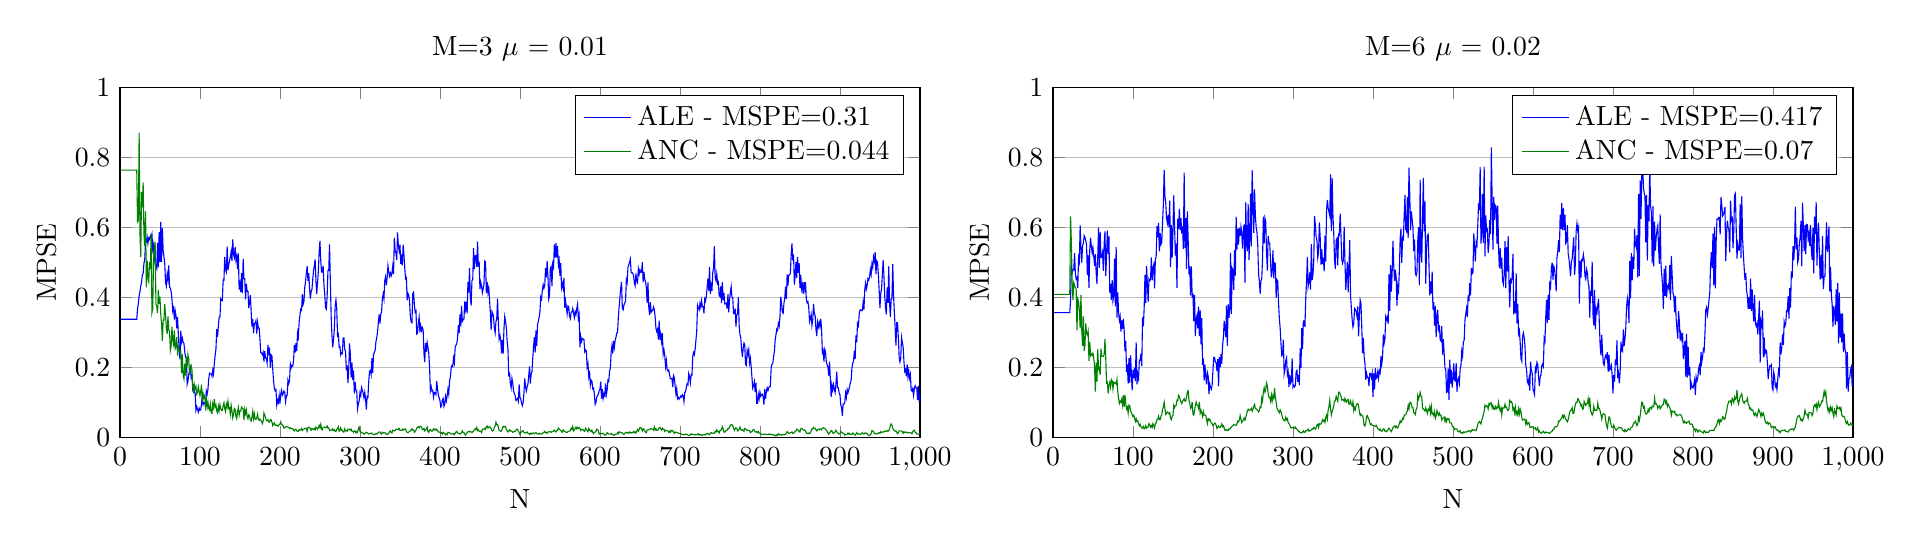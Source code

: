 % This file was created by matlab2tikz v0.4.7 running on MATLAB 8.1.
% Copyright (c) 2008--2014, Nico Schlömer <nico.schloemer@gmail.com>
% All rights reserved.
% Minimal pgfplots version: 1.3
% 
% The latest updates can be retrieved from
%   http://www.mathworks.com/matlabcentral/fileexchange/22022-matlab2tikz
% where you can also make suggestions and rate matlab2tikz.
% 
\begin{tikzpicture}

\begin{axis}[%
width=4in,
height=1.75in,
scale only axis,
xmin=0,
xmax=1000,
xlabel={N},
ymin=0,
ymax=1,
ylabel={MPSE},
ymajorgrids,
name=plot1,
title={M=3 $\mu$ = 0.01},
legend style={draw=black,fill=white,legend cell align=left}
]
\addplot [color=blue,solid]
  table[row sep=crcr]{1	0.338\\
2	0.338\\
3	0.338\\
4	0.338\\
5	0.338\\
6	0.338\\
7	0.338\\
8	0.338\\
9	0.338\\
10	0.338\\
11	0.338\\
12	0.338\\
13	0.338\\
14	0.338\\
15	0.338\\
16	0.338\\
17	0.338\\
18	0.338\\
19	0.338\\
20	0.338\\
21	0.338\\
22	0.368\\
23	0.383\\
24	0.406\\
25	0.417\\
26	0.433\\
27	0.443\\
28	0.464\\
29	0.469\\
30	0.498\\
31	0.509\\
32	0.56\\
33	0.559\\
34	0.573\\
35	0.554\\
36	0.57\\
37	0.566\\
38	0.577\\
39	0.571\\
40	0.581\\
41	0.537\\
42	0.55\\
43	0.513\\
44	0.496\\
45	0.493\\
46	0.484\\
47	0.556\\
48	0.486\\
49	0.587\\
50	0.502\\
51	0.616\\
52	0.502\\
53	0.599\\
54	0.536\\
55	0.517\\
56	0.497\\
57	0.443\\
58	0.433\\
59	0.467\\
60	0.452\\
61	0.492\\
62	0.43\\
63	0.427\\
64	0.417\\
65	0.397\\
66	0.361\\
67	0.37\\
68	0.337\\
69	0.363\\
70	0.349\\
71	0.312\\
72	0.344\\
73	0.295\\
74	0.252\\
75	0.224\\
76	0.305\\
77	0.273\\
78	0.284\\
79	0.272\\
80	0.269\\
81	0.245\\
82	0.23\\
83	0.23\\
84	0.152\\
85	0.161\\
86	0.181\\
87	0.189\\
88	0.2\\
89	0.172\\
90	0.178\\
91	0.138\\
92	0.146\\
93	0.13\\
94	0.127\\
95	0.078\\
96	0.088\\
97	0.08\\
98	0.073\\
99	0.084\\
100	0.078\\
101	0.08\\
102	0.096\\
103	0.124\\
104	0.094\\
105	0.098\\
106	0.1\\
107	0.088\\
108	0.133\\
109	0.124\\
110	0.138\\
111	0.168\\
112	0.184\\
113	0.182\\
114	0.182\\
115	0.175\\
116	0.193\\
117	0.181\\
118	0.212\\
119	0.235\\
120	0.253\\
121	0.31\\
122	0.287\\
123	0.318\\
124	0.344\\
125	0.344\\
126	0.396\\
127	0.392\\
128	0.391\\
129	0.45\\
130	0.449\\
131	0.516\\
132	0.48\\
133	0.473\\
134	0.546\\
135	0.478\\
136	0.493\\
137	0.506\\
138	0.516\\
139	0.531\\
140	0.505\\
141	0.566\\
142	0.523\\
143	0.514\\
144	0.545\\
145	0.507\\
146	0.518\\
147	0.481\\
148	0.526\\
149	0.423\\
150	0.439\\
151	0.416\\
152	0.47\\
153	0.412\\
154	0.511\\
155	0.454\\
156	0.454\\
157	0.395\\
158	0.44\\
159	0.418\\
160	0.418\\
161	0.37\\
162	0.387\\
163	0.407\\
164	0.36\\
165	0.317\\
166	0.338\\
167	0.298\\
168	0.325\\
169	0.327\\
170	0.334\\
171	0.297\\
172	0.329\\
173	0.313\\
174	0.313\\
175	0.281\\
176	0.243\\
177	0.241\\
178	0.237\\
179	0.244\\
180	0.217\\
181	0.247\\
182	0.227\\
183	0.226\\
184	0.213\\
185	0.265\\
186	0.243\\
187	0.251\\
188	0.199\\
189	0.236\\
190	0.233\\
191	0.195\\
192	0.162\\
193	0.142\\
194	0.134\\
195	0.137\\
196	0.093\\
197	0.107\\
198	0.1\\
199	0.121\\
200	0.097\\
201	0.124\\
202	0.135\\
203	0.121\\
204	0.126\\
205	0.133\\
206	0.129\\
207	0.103\\
208	0.119\\
209	0.12\\
210	0.164\\
211	0.154\\
212	0.164\\
213	0.21\\
214	0.199\\
215	0.206\\
216	0.204\\
217	0.219\\
218	0.265\\
219	0.243\\
220	0.27\\
221	0.247\\
222	0.299\\
223	0.287\\
224	0.331\\
225	0.35\\
226	0.367\\
227	0.364\\
228	0.41\\
229	0.381\\
230	0.389\\
231	0.429\\
232	0.446\\
233	0.47\\
234	0.49\\
235	0.448\\
236	0.47\\
237	0.428\\
238	0.397\\
239	0.418\\
240	0.423\\
241	0.452\\
242	0.477\\
243	0.492\\
244	0.509\\
245	0.447\\
246	0.411\\
247	0.443\\
248	0.475\\
249	0.529\\
250	0.562\\
251	0.506\\
252	0.473\\
253	0.473\\
254	0.491\\
255	0.436\\
256	0.41\\
257	0.371\\
258	0.367\\
259	0.405\\
260	0.477\\
261	0.477\\
262	0.552\\
263	0.445\\
264	0.348\\
265	0.292\\
266	0.258\\
267	0.282\\
268	0.309\\
269	0.376\\
270	0.393\\
271	0.369\\
272	0.291\\
273	0.295\\
274	0.258\\
275	0.26\\
276	0.236\\
277	0.242\\
278	0.24\\
279	0.285\\
280	0.285\\
281	0.252\\
282	0.246\\
283	0.192\\
284	0.207\\
285	0.156\\
286	0.196\\
287	0.269\\
288	0.236\\
289	0.171\\
290	0.214\\
291	0.165\\
292	0.192\\
293	0.126\\
294	0.158\\
295	0.136\\
296	0.132\\
297	0.082\\
298	0.096\\
299	0.104\\
300	0.128\\
301	0.12\\
302	0.143\\
303	0.135\\
304	0.128\\
305	0.114\\
306	0.129\\
307	0.111\\
308	0.08\\
309	0.117\\
310	0.115\\
311	0.161\\
312	0.189\\
313	0.192\\
314	0.18\\
315	0.227\\
316	0.185\\
317	0.238\\
318	0.243\\
319	0.249\\
320	0.274\\
321	0.285\\
322	0.302\\
323	0.329\\
324	0.352\\
325	0.326\\
326	0.352\\
327	0.359\\
328	0.396\\
329	0.41\\
330	0.396\\
331	0.448\\
332	0.459\\
333	0.435\\
334	0.457\\
335	0.491\\
336	0.474\\
337	0.461\\
338	0.47\\
339	0.462\\
340	0.47\\
341	0.49\\
342	0.467\\
343	0.571\\
344	0.533\\
345	0.528\\
346	0.507\\
347	0.586\\
348	0.549\\
349	0.533\\
350	0.551\\
351	0.496\\
352	0.523\\
353	0.492\\
354	0.551\\
355	0.522\\
356	0.485\\
357	0.454\\
358	0.457\\
359	0.392\\
360	0.412\\
361	0.407\\
362	0.39\\
363	0.345\\
364	0.331\\
365	0.328\\
366	0.411\\
367	0.415\\
368	0.381\\
369	0.359\\
370	0.363\\
371	0.296\\
372	0.298\\
373	0.329\\
374	0.344\\
375	0.301\\
376	0.32\\
377	0.306\\
378	0.314\\
379	0.308\\
380	0.241\\
381	0.216\\
382	0.27\\
383	0.245\\
384	0.272\\
385	0.258\\
386	0.242\\
387	0.203\\
388	0.134\\
389	0.146\\
390	0.133\\
391	0.135\\
392	0.115\\
393	0.129\\
394	0.128\\
395	0.123\\
396	0.161\\
397	0.139\\
398	0.122\\
399	0.114\\
400	0.106\\
401	0.087\\
402	0.09\\
403	0.108\\
404	0.112\\
405	0.089\\
406	0.096\\
407	0.118\\
408	0.105\\
409	0.119\\
410	0.138\\
411	0.124\\
412	0.162\\
413	0.172\\
414	0.198\\
415	0.206\\
416	0.203\\
417	0.227\\
418	0.214\\
419	0.257\\
420	0.264\\
421	0.268\\
422	0.284\\
423	0.321\\
424	0.298\\
425	0.352\\
426	0.318\\
427	0.376\\
428	0.332\\
429	0.337\\
430	0.339\\
431	0.389\\
432	0.367\\
433	0.388\\
434	0.355\\
435	0.445\\
436	0.414\\
437	0.484\\
438	0.399\\
439	0.377\\
440	0.448\\
441	0.452\\
442	0.541\\
443	0.481\\
444	0.519\\
445	0.52\\
446	0.488\\
447	0.56\\
448	0.488\\
449	0.503\\
450	0.424\\
451	0.444\\
452	0.434\\
453	0.414\\
454	0.425\\
455	0.437\\
456	0.504\\
457	0.502\\
458	0.413\\
459	0.445\\
460	0.414\\
461	0.427\\
462	0.394\\
463	0.357\\
464	0.308\\
465	0.36\\
466	0.355\\
467	0.344\\
468	0.313\\
469	0.299\\
470	0.331\\
471	0.34\\
472	0.397\\
473	0.331\\
474	0.282\\
475	0.292\\
476	0.278\\
477	0.241\\
478	0.279\\
479	0.239\\
480	0.31\\
481	0.346\\
482	0.332\\
483	0.314\\
484	0.275\\
485	0.253\\
486	0.179\\
487	0.183\\
488	0.155\\
489	0.142\\
490	0.169\\
491	0.155\\
492	0.133\\
493	0.125\\
494	0.12\\
495	0.106\\
496	0.108\\
497	0.112\\
498	0.104\\
499	0.152\\
500	0.115\\
501	0.11\\
502	0.099\\
503	0.091\\
504	0.1\\
505	0.128\\
506	0.169\\
507	0.145\\
508	0.133\\
509	0.145\\
510	0.153\\
511	0.177\\
512	0.203\\
513	0.154\\
514	0.181\\
515	0.188\\
516	0.226\\
517	0.26\\
518	0.287\\
519	0.243\\
520	0.306\\
521	0.261\\
522	0.323\\
523	0.333\\
524	0.344\\
525	0.36\\
526	0.402\\
527	0.396\\
528	0.421\\
529	0.437\\
530	0.427\\
531	0.435\\
532	0.485\\
533	0.458\\
534	0.505\\
535	0.46\\
536	0.396\\
537	0.407\\
538	0.485\\
539	0.489\\
540	0.433\\
541	0.497\\
542	0.488\\
543	0.552\\
544	0.514\\
545	0.556\\
546	0.514\\
547	0.547\\
548	0.493\\
549	0.507\\
550	0.462\\
551	0.498\\
552	0.428\\
553	0.44\\
554	0.427\\
555	0.456\\
556	0.371\\
557	0.39\\
558	0.373\\
559	0.354\\
560	0.376\\
561	0.373\\
562	0.347\\
563	0.34\\
564	0.358\\
565	0.359\\
566	0.369\\
567	0.357\\
568	0.343\\
569	0.359\\
570	0.351\\
571	0.368\\
572	0.381\\
573	0.34\\
574	0.351\\
575	0.258\\
576	0.289\\
577	0.275\\
578	0.283\\
579	0.282\\
580	0.28\\
581	0.245\\
582	0.25\\
583	0.247\\
584	0.202\\
585	0.212\\
586	0.175\\
587	0.191\\
588	0.15\\
589	0.164\\
590	0.161\\
591	0.139\\
592	0.141\\
593	0.125\\
594	0.095\\
595	0.1\\
596	0.116\\
597	0.12\\
598	0.124\\
599	0.134\\
600	0.138\\
601	0.16\\
602	0.111\\
603	0.138\\
604	0.112\\
605	0.125\\
606	0.119\\
607	0.155\\
608	0.123\\
609	0.136\\
610	0.164\\
611	0.161\\
612	0.19\\
613	0.198\\
614	0.243\\
615	0.262\\
616	0.24\\
617	0.276\\
618	0.258\\
619	0.278\\
620	0.286\\
621	0.299\\
622	0.3\\
623	0.344\\
624	0.374\\
625	0.402\\
626	0.428\\
627	0.444\\
628	0.369\\
629	0.365\\
630	0.379\\
631	0.384\\
632	0.391\\
633	0.451\\
634	0.443\\
635	0.486\\
636	0.494\\
637	0.5\\
638	0.51\\
639	0.471\\
640	0.471\\
641	0.47\\
642	0.463\\
643	0.442\\
644	0.434\\
645	0.469\\
646	0.446\\
647	0.442\\
648	0.482\\
649	0.467\\
650	0.479\\
651	0.472\\
652	0.473\\
653	0.501\\
654	0.444\\
655	0.473\\
656	0.452\\
657	0.446\\
658	0.427\\
659	0.384\\
660	0.443\\
661	0.374\\
662	0.351\\
663	0.387\\
664	0.358\\
665	0.361\\
666	0.364\\
667	0.373\\
668	0.365\\
669	0.345\\
670	0.312\\
671	0.303\\
672	0.31\\
673	0.28\\
674	0.334\\
675	0.279\\
676	0.295\\
677	0.274\\
678	0.298\\
679	0.238\\
680	0.251\\
681	0.235\\
682	0.203\\
683	0.22\\
684	0.194\\
685	0.19\\
686	0.193\\
687	0.18\\
688	0.168\\
689	0.168\\
690	0.169\\
691	0.144\\
692	0.177\\
693	0.171\\
694	0.147\\
695	0.125\\
696	0.14\\
697	0.111\\
698	0.115\\
699	0.11\\
700	0.114\\
701	0.119\\
702	0.116\\
703	0.122\\
704	0.119\\
705	0.103\\
706	0.129\\
707	0.131\\
708	0.144\\
709	0.154\\
710	0.151\\
711	0.183\\
712	0.173\\
713	0.156\\
714	0.179\\
715	0.178\\
716	0.233\\
717	0.243\\
718	0.237\\
719	0.253\\
720	0.279\\
721	0.305\\
722	0.378\\
723	0.37\\
724	0.365\\
725	0.383\\
726	0.372\\
727	0.391\\
728	0.374\\
729	0.374\\
730	0.355\\
731	0.396\\
732	0.39\\
733	0.405\\
734	0.429\\
735	0.455\\
736	0.42\\
737	0.487\\
738	0.411\\
739	0.434\\
740	0.419\\
741	0.471\\
742	0.485\\
743	0.547\\
744	0.459\\
745	0.449\\
746	0.468\\
747	0.44\\
748	0.444\\
749	0.406\\
750	0.403\\
751	0.432\\
752	0.384\\
753	0.444\\
754	0.393\\
755	0.413\\
756	0.382\\
757	0.383\\
758	0.384\\
759	0.368\\
760	0.41\\
761	0.358\\
762	0.395\\
763	0.413\\
764	0.431\\
765	0.401\\
766	0.4\\
767	0.354\\
768	0.354\\
769	0.369\\
770	0.317\\
771	0.351\\
772	0.353\\
773	0.401\\
774	0.321\\
775	0.294\\
776	0.286\\
777	0.255\\
778	0.231\\
779	0.253\\
780	0.27\\
781	0.265\\
782	0.209\\
783	0.206\\
784	0.249\\
785	0.238\\
786	0.251\\
787	0.213\\
788	0.227\\
789	0.203\\
790	0.172\\
791	0.141\\
792	0.149\\
793	0.16\\
794	0.13\\
795	0.156\\
796	0.098\\
797	0.098\\
798	0.124\\
799	0.111\\
800	0.13\\
801	0.118\\
802	0.123\\
803	0.124\\
804	0.116\\
805	0.094\\
806	0.138\\
807	0.111\\
808	0.132\\
809	0.142\\
810	0.134\\
811	0.142\\
812	0.146\\
813	0.146\\
814	0.198\\
815	0.21\\
816	0.211\\
817	0.231\\
818	0.245\\
819	0.278\\
820	0.293\\
821	0.31\\
822	0.306\\
823	0.326\\
824	0.318\\
825	0.344\\
826	0.402\\
827	0.383\\
828	0.358\\
829	0.355\\
830	0.384\\
831	0.398\\
832	0.431\\
833	0.396\\
834	0.466\\
835	0.434\\
836	0.464\\
837	0.465\\
838	0.469\\
839	0.521\\
840	0.555\\
841	0.506\\
842	0.523\\
843	0.437\\
844	0.461\\
845	0.502\\
846	0.456\\
847	0.516\\
848	0.471\\
849	0.498\\
850	0.427\\
851	0.465\\
852	0.425\\
853	0.437\\
854	0.411\\
855	0.444\\
856	0.424\\
857	0.444\\
858	0.394\\
859	0.385\\
860	0.388\\
861	0.371\\
862	0.331\\
863	0.339\\
864	0.352\\
865	0.321\\
866	0.337\\
867	0.382\\
868	0.354\\
869	0.349\\
870	0.309\\
871	0.29\\
872	0.329\\
873	0.316\\
874	0.329\\
875	0.317\\
876	0.339\\
877	0.312\\
878	0.243\\
879	0.249\\
880	0.217\\
881	0.252\\
882	0.244\\
883	0.215\\
884	0.208\\
885	0.201\\
886	0.177\\
887	0.217\\
888	0.166\\
889	0.116\\
890	0.15\\
891	0.136\\
892	0.151\\
893	0.138\\
894	0.129\\
895	0.154\\
896	0.188\\
897	0.142\\
898	0.142\\
899	0.127\\
900	0.123\\
901	0.094\\
902	0.086\\
903	0.062\\
904	0.096\\
905	0.096\\
906	0.101\\
907	0.127\\
908	0.114\\
909	0.137\\
910	0.128\\
911	0.136\\
912	0.145\\
913	0.156\\
914	0.164\\
915	0.199\\
916	0.212\\
917	0.218\\
918	0.248\\
919	0.224\\
920	0.292\\
921	0.273\\
922	0.331\\
923	0.314\\
924	0.351\\
925	0.364\\
926	0.365\\
927	0.363\\
928	0.363\\
929	0.387\\
930	0.366\\
931	0.422\\
932	0.441\\
933	0.424\\
934	0.435\\
935	0.454\\
936	0.45\\
937	0.459\\
938	0.48\\
939	0.466\\
940	0.497\\
941	0.487\\
942	0.516\\
943	0.504\\
944	0.53\\
945	0.467\\
946	0.505\\
947	0.5\\
948	0.467\\
949	0.422\\
950	0.37\\
951	0.412\\
952	0.424\\
953	0.465\\
954	0.507\\
955	0.461\\
956	0.403\\
957	0.371\\
958	0.352\\
959	0.429\\
960	0.385\\
961	0.489\\
962	0.384\\
963	0.345\\
964	0.394\\
965	0.399\\
966	0.496\\
967	0.406\\
968	0.358\\
969	0.314\\
970	0.263\\
971	0.328\\
972	0.328\\
973	0.285\\
974	0.229\\
975	0.216\\
976	0.227\\
977	0.286\\
978	0.272\\
979	0.259\\
980	0.217\\
981	0.189\\
982	0.194\\
983	0.175\\
984	0.209\\
985	0.174\\
986	0.19\\
987	0.169\\
988	0.18\\
989	0.136\\
990	0.133\\
991	0.14\\
992	0.121\\
993	0.14\\
994	0.148\\
995	0.142\\
996	0.142\\
997	0.108\\
998	0.148\\
999	0.101\\
1000	0.123\\
};
\addlegendentry{ALE - MSPE=0.31};

\addplot [color=black!50!green,solid]
  table[row sep=crcr]{1	0.764\\
2	0.764\\
3	0.764\\
4	0.764\\
5	0.764\\
6	0.764\\
7	0.764\\
8	0.764\\
9	0.764\\
10	0.764\\
11	0.764\\
12	0.764\\
13	0.764\\
14	0.764\\
15	0.764\\
16	0.764\\
17	0.764\\
18	0.764\\
19	0.764\\
20	0.764\\
21	0.764\\
22	0.616\\
23	0.62\\
24	0.871\\
25	0.584\\
26	0.516\\
27	0.702\\
28	0.658\\
29	0.729\\
30	0.581\\
31	0.547\\
32	0.646\\
33	0.429\\
34	0.506\\
35	0.456\\
36	0.446\\
37	0.501\\
38	0.482\\
39	0.583\\
40	0.357\\
41	0.368\\
42	0.511\\
43	0.544\\
44	0.56\\
45	0.38\\
46	0.375\\
47	0.356\\
48	0.422\\
49	0.382\\
50	0.402\\
51	0.353\\
52	0.326\\
53	0.276\\
54	0.335\\
55	0.335\\
56	0.381\\
57	0.35\\
58	0.313\\
59	0.296\\
60	0.346\\
61	0.308\\
62	0.303\\
63	0.249\\
64	0.262\\
65	0.316\\
66	0.279\\
67	0.267\\
68	0.306\\
69	0.254\\
70	0.26\\
71	0.287\\
72	0.234\\
73	0.259\\
74	0.251\\
75	0.248\\
76	0.247\\
77	0.184\\
78	0.238\\
79	0.177\\
80	0.168\\
81	0.211\\
82	0.177\\
83	0.23\\
84	0.203\\
85	0.237\\
86	0.223\\
87	0.179\\
88	0.201\\
89	0.206\\
90	0.193\\
91	0.146\\
92	0.133\\
93	0.151\\
94	0.139\\
95	0.146\\
96	0.124\\
97	0.129\\
98	0.145\\
99	0.132\\
100	0.12\\
101	0.133\\
102	0.151\\
103	0.102\\
104	0.125\\
105	0.114\\
106	0.12\\
107	0.09\\
108	0.107\\
109	0.086\\
110	0.101\\
111	0.083\\
112	0.079\\
113	0.096\\
114	0.071\\
115	0.069\\
116	0.096\\
117	0.086\\
118	0.11\\
119	0.088\\
120	0.093\\
121	0.076\\
122	0.071\\
123	0.09\\
124	0.077\\
125	0.094\\
126	0.083\\
127	0.078\\
128	0.078\\
129	0.09\\
130	0.099\\
131	0.083\\
132	0.074\\
133	0.096\\
134	0.087\\
135	0.104\\
136	0.083\\
137	0.085\\
138	0.067\\
139	0.092\\
140	0.076\\
141	0.056\\
142	0.066\\
143	0.083\\
144	0.081\\
145	0.06\\
146	0.054\\
147	0.075\\
148	0.086\\
149	0.064\\
150	0.076\\
151	0.076\\
152	0.087\\
153	0.084\\
154	0.082\\
155	0.051\\
156	0.08\\
157	0.068\\
158	0.079\\
159	0.061\\
160	0.054\\
161	0.065\\
162	0.062\\
163	0.051\\
164	0.047\\
165	0.057\\
166	0.075\\
167	0.054\\
168	0.068\\
169	0.053\\
170	0.052\\
171	0.056\\
172	0.067\\
173	0.053\\
174	0.049\\
175	0.053\\
176	0.049\\
177	0.047\\
178	0.04\\
179	0.047\\
180	0.07\\
181	0.064\\
182	0.057\\
183	0.048\\
184	0.048\\
185	0.051\\
186	0.045\\
187	0.044\\
188	0.051\\
189	0.051\\
190	0.044\\
191	0.034\\
192	0.039\\
193	0.042\\
194	0.035\\
195	0.035\\
196	0.036\\
197	0.033\\
198	0.033\\
199	0.037\\
200	0.038\\
201	0.045\\
202	0.037\\
203	0.036\\
204	0.033\\
205	0.027\\
206	0.028\\
207	0.031\\
208	0.032\\
209	0.031\\
210	0.03\\
211	0.03\\
212	0.026\\
213	0.028\\
214	0.026\\
215	0.025\\
216	0.026\\
217	0.021\\
218	0.019\\
219	0.024\\
220	0.024\\
221	0.019\\
222	0.018\\
223	0.018\\
224	0.023\\
225	0.021\\
226	0.022\\
227	0.026\\
228	0.02\\
229	0.023\\
230	0.024\\
231	0.026\\
232	0.027\\
233	0.026\\
234	0.018\\
235	0.028\\
236	0.03\\
237	0.029\\
238	0.026\\
239	0.021\\
240	0.026\\
241	0.025\\
242	0.023\\
243	0.026\\
244	0.022\\
245	0.03\\
246	0.028\\
247	0.024\\
248	0.028\\
249	0.035\\
250	0.029\\
251	0.038\\
252	0.023\\
253	0.022\\
254	0.03\\
255	0.03\\
256	0.03\\
257	0.028\\
258	0.029\\
259	0.033\\
260	0.027\\
261	0.028\\
262	0.02\\
263	0.021\\
264	0.022\\
265	0.021\\
266	0.025\\
267	0.02\\
268	0.022\\
269	0.018\\
270	0.017\\
271	0.024\\
272	0.025\\
273	0.031\\
274	0.018\\
275	0.02\\
276	0.028\\
277	0.021\\
278	0.02\\
279	0.016\\
280	0.016\\
281	0.025\\
282	0.019\\
283	0.02\\
284	0.018\\
285	0.024\\
286	0.023\\
287	0.024\\
288	0.021\\
289	0.024\\
290	0.018\\
291	0.018\\
292	0.015\\
293	0.019\\
294	0.019\\
295	0.013\\
296	0.017\\
297	0.015\\
298	0.025\\
299	0.03\\
300	0.018\\
301	0.017\\
302	0.014\\
303	0.013\\
304	0.013\\
305	0.01\\
306	0.011\\
307	0.013\\
308	0.015\\
309	0.014\\
310	0.012\\
311	0.01\\
312	0.011\\
313	0.012\\
314	0.013\\
315	0.012\\
316	0.01\\
317	0.008\\
318	0.009\\
319	0.009\\
320	0.011\\
321	0.01\\
322	0.012\\
323	0.014\\
324	0.016\\
325	0.016\\
326	0.012\\
327	0.01\\
328	0.015\\
329	0.013\\
330	0.014\\
331	0.013\\
332	0.013\\
333	0.009\\
334	0.009\\
335	0.01\\
336	0.013\\
337	0.017\\
338	0.019\\
339	0.014\\
340	0.013\\
341	0.021\\
342	0.02\\
343	0.019\\
344	0.02\\
345	0.024\\
346	0.024\\
347	0.023\\
348	0.023\\
349	0.026\\
350	0.021\\
351	0.02\\
352	0.021\\
353	0.024\\
354	0.021\\
355	0.023\\
356	0.024\\
357	0.025\\
358	0.017\\
359	0.015\\
360	0.014\\
361	0.016\\
362	0.017\\
363	0.019\\
364	0.022\\
365	0.025\\
366	0.021\\
367	0.022\\
368	0.015\\
369	0.018\\
370	0.021\\
371	0.027\\
372	0.029\\
373	0.031\\
374	0.028\\
375	0.032\\
376	0.032\\
377	0.031\\
378	0.023\\
379	0.023\\
380	0.026\\
381	0.019\\
382	0.022\\
383	0.024\\
384	0.03\\
385	0.017\\
386	0.015\\
387	0.021\\
388	0.023\\
389	0.02\\
390	0.018\\
391	0.021\\
392	0.025\\
393	0.022\\
394	0.024\\
395	0.021\\
396	0.024\\
397	0.02\\
398	0.016\\
399	0.016\\
400	0.015\\
401	0.012\\
402	0.014\\
403	0.01\\
404	0.015\\
405	0.013\\
406	0.012\\
407	0.008\\
408	0.01\\
409	0.008\\
410	0.015\\
411	0.015\\
412	0.014\\
413	0.011\\
414	0.01\\
415	0.01\\
416	0.011\\
417	0.011\\
418	0.008\\
419	0.012\\
420	0.016\\
421	0.018\\
422	0.013\\
423	0.012\\
424	0.012\\
425	0.01\\
426	0.011\\
427	0.015\\
428	0.019\\
429	0.014\\
430	0.014\\
431	0.01\\
432	0.007\\
433	0.011\\
434	0.013\\
435	0.017\\
436	0.017\\
437	0.016\\
438	0.018\\
439	0.016\\
440	0.014\\
441	0.017\\
442	0.018\\
443	0.022\\
444	0.025\\
445	0.023\\
446	0.029\\
447	0.02\\
448	0.022\\
449	0.018\\
450	0.018\\
451	0.018\\
452	0.014\\
453	0.024\\
454	0.023\\
455	0.024\\
456	0.027\\
457	0.024\\
458	0.031\\
459	0.033\\
460	0.027\\
461	0.029\\
462	0.031\\
463	0.029\\
464	0.026\\
465	0.02\\
466	0.019\\
467	0.021\\
468	0.029\\
469	0.033\\
470	0.044\\
471	0.036\\
472	0.037\\
473	0.031\\
474	0.02\\
475	0.02\\
476	0.018\\
477	0.019\\
478	0.026\\
479	0.032\\
480	0.03\\
481	0.032\\
482	0.032\\
483	0.022\\
484	0.021\\
485	0.016\\
486	0.017\\
487	0.022\\
488	0.021\\
489	0.018\\
490	0.018\\
491	0.015\\
492	0.016\\
493	0.018\\
494	0.018\\
495	0.021\\
496	0.024\\
497	0.024\\
498	0.018\\
499	0.015\\
500	0.009\\
501	0.014\\
502	0.016\\
503	0.019\\
504	0.02\\
505	0.015\\
506	0.013\\
507	0.014\\
508	0.014\\
509	0.016\\
510	0.012\\
511	0.012\\
512	0.009\\
513	0.012\\
514	0.01\\
515	0.013\\
516	0.011\\
517	0.013\\
518	0.011\\
519	0.013\\
520	0.014\\
521	0.011\\
522	0.01\\
523	0.01\\
524	0.012\\
525	0.01\\
526	0.011\\
527	0.01\\
528	0.011\\
529	0.014\\
530	0.015\\
531	0.018\\
532	0.014\\
533	0.015\\
534	0.012\\
535	0.015\\
536	0.017\\
537	0.017\\
538	0.016\\
539	0.015\\
540	0.018\\
541	0.017\\
542	0.019\\
543	0.021\\
544	0.017\\
545	0.016\\
546	0.02\\
547	0.02\\
548	0.027\\
549	0.024\\
550	0.022\\
551	0.021\\
552	0.017\\
553	0.015\\
554	0.022\\
555	0.019\\
556	0.018\\
557	0.016\\
558	0.015\\
559	0.015\\
560	0.017\\
561	0.018\\
562	0.019\\
563	0.019\\
564	0.027\\
565	0.024\\
566	0.032\\
567	0.019\\
568	0.022\\
569	0.026\\
570	0.03\\
571	0.025\\
572	0.029\\
573	0.026\\
574	0.029\\
575	0.026\\
576	0.02\\
577	0.023\\
578	0.024\\
579	0.022\\
580	0.019\\
581	0.018\\
582	0.027\\
583	0.023\\
584	0.021\\
585	0.017\\
586	0.026\\
587	0.021\\
588	0.021\\
589	0.017\\
590	0.021\\
591	0.015\\
592	0.011\\
593	0.015\\
594	0.016\\
595	0.017\\
596	0.024\\
597	0.023\\
598	0.02\\
599	0.01\\
600	0.012\\
601	0.011\\
602	0.012\\
603	0.011\\
604	0.012\\
605	0.01\\
606	0.007\\
607	0.007\\
608	0.009\\
609	0.014\\
610	0.012\\
611	0.01\\
612	0.01\\
613	0.01\\
614	0.012\\
615	0.009\\
616	0.008\\
617	0.006\\
618	0.008\\
619	0.008\\
620	0.01\\
621	0.01\\
622	0.014\\
623	0.011\\
624	0.017\\
625	0.015\\
626	0.015\\
627	0.013\\
628	0.013\\
629	0.011\\
630	0.009\\
631	0.011\\
632	0.015\\
633	0.015\\
634	0.013\\
635	0.015\\
636	0.013\\
637	0.016\\
638	0.013\\
639	0.014\\
640	0.013\\
641	0.015\\
642	0.017\\
643	0.014\\
644	0.017\\
645	0.013\\
646	0.017\\
647	0.023\\
648	0.019\\
649	0.023\\
650	0.029\\
651	0.029\\
652	0.025\\
653	0.019\\
654	0.025\\
655	0.024\\
656	0.019\\
657	0.015\\
658	0.014\\
659	0.022\\
660	0.022\\
661	0.023\\
662	0.023\\
663	0.025\\
664	0.026\\
665	0.024\\
666	0.024\\
667	0.021\\
668	0.03\\
669	0.022\\
670	0.025\\
671	0.021\\
672	0.021\\
673	0.023\\
674	0.028\\
675	0.029\\
676	0.025\\
677	0.022\\
678	0.027\\
679	0.023\\
680	0.024\\
681	0.018\\
682	0.02\\
683	0.021\\
684	0.019\\
685	0.019\\
686	0.015\\
687	0.018\\
688	0.015\\
689	0.021\\
690	0.019\\
691	0.02\\
692	0.015\\
693	0.012\\
694	0.016\\
695	0.015\\
696	0.014\\
697	0.014\\
698	0.012\\
699	0.012\\
700	0.012\\
701	0.011\\
702	0.01\\
703	0.009\\
704	0.008\\
705	0.009\\
706	0.008\\
707	0.01\\
708	0.009\\
709	0.009\\
710	0.007\\
711	0.006\\
712	0.006\\
713	0.008\\
714	0.011\\
715	0.009\\
716	0.009\\
717	0.009\\
718	0.008\\
719	0.008\\
720	0.008\\
721	0.008\\
722	0.01\\
723	0.011\\
724	0.007\\
725	0.009\\
726	0.008\\
727	0.006\\
728	0.007\\
729	0.008\\
730	0.008\\
731	0.008\\
732	0.008\\
733	0.011\\
734	0.011\\
735	0.012\\
736	0.009\\
737	0.008\\
738	0.013\\
739	0.014\\
740	0.012\\
741	0.013\\
742	0.012\\
743	0.012\\
744	0.018\\
745	0.016\\
746	0.022\\
747	0.017\\
748	0.017\\
749	0.013\\
750	0.02\\
751	0.02\\
752	0.024\\
753	0.031\\
754	0.024\\
755	0.016\\
756	0.015\\
757	0.019\\
758	0.02\\
759	0.021\\
760	0.026\\
761	0.025\\
762	0.03\\
763	0.034\\
764	0.037\\
765	0.037\\
766	0.033\\
767	0.027\\
768	0.021\\
769	0.025\\
770	0.028\\
771	0.026\\
772	0.019\\
773	0.02\\
774	0.024\\
775	0.03\\
776	0.024\\
777	0.021\\
778	0.023\\
779	0.021\\
780	0.018\\
781	0.026\\
782	0.025\\
783	0.023\\
784	0.02\\
785	0.021\\
786	0.02\\
787	0.02\\
788	0.014\\
789	0.016\\
790	0.017\\
791	0.021\\
792	0.023\\
793	0.021\\
794	0.016\\
795	0.016\\
796	0.017\\
797	0.014\\
798	0.017\\
799	0.013\\
800	0.012\\
801	0.011\\
802	0.009\\
803	0.009\\
804	0.009\\
805	0.009\\
806	0.01\\
807	0.009\\
808	0.009\\
809	0.009\\
810	0.009\\
811	0.01\\
812	0.009\\
813	0.01\\
814	0.009\\
815	0.008\\
816	0.008\\
817	0.007\\
818	0.008\\
819	0.005\\
820	0.005\\
821	0.008\\
822	0.006\\
823	0.011\\
824	0.01\\
825	0.007\\
826	0.008\\
827	0.007\\
828	0.009\\
829	0.008\\
830	0.008\\
831	0.009\\
832	0.009\\
833	0.013\\
834	0.017\\
835	0.014\\
836	0.012\\
837	0.012\\
838	0.014\\
839	0.014\\
840	0.016\\
841	0.012\\
842	0.013\\
843	0.014\\
844	0.018\\
845	0.019\\
846	0.024\\
847	0.022\\
848	0.022\\
849	0.017\\
850	0.016\\
851	0.025\\
852	0.026\\
853	0.025\\
854	0.022\\
855	0.021\\
856	0.022\\
857	0.018\\
858	0.014\\
859	0.012\\
860	0.011\\
861	0.013\\
862	0.011\\
863	0.014\\
864	0.019\\
865	0.025\\
866	0.024\\
867	0.029\\
868	0.027\\
869	0.027\\
870	0.022\\
871	0.019\\
872	0.023\\
873	0.024\\
874	0.022\\
875	0.025\\
876	0.024\\
877	0.022\\
878	0.027\\
879	0.028\\
880	0.027\\
881	0.027\\
882	0.023\\
883	0.021\\
884	0.017\\
885	0.013\\
886	0.01\\
887	0.014\\
888	0.016\\
889	0.02\\
890	0.019\\
891	0.013\\
892	0.012\\
893	0.015\\
894	0.016\\
895	0.021\\
896	0.016\\
897	0.014\\
898	0.011\\
899	0.01\\
900	0.012\\
901	0.018\\
902	0.014\\
903	0.014\\
904	0.012\\
905	0.011\\
906	0.007\\
907	0.009\\
908	0.009\\
909	0.009\\
910	0.013\\
911	0.01\\
912	0.012\\
913	0.009\\
914	0.009\\
915	0.009\\
916	0.013\\
917	0.011\\
918	0.008\\
919	0.007\\
920	0.01\\
921	0.014\\
922	0.01\\
923	0.011\\
924	0.01\\
925	0.009\\
926	0.01\\
927	0.011\\
928	0.014\\
929	0.011\\
930	0.01\\
931	0.013\\
932	0.012\\
933	0.013\\
934	0.011\\
935	0.008\\
936	0.007\\
937	0.006\\
938	0.008\\
939	0.011\\
940	0.02\\
941	0.019\\
942	0.017\\
943	0.011\\
944	0.012\\
945	0.011\\
946	0.01\\
947	0.011\\
948	0.013\\
949	0.014\\
950	0.012\\
951	0.017\\
952	0.015\\
953	0.016\\
954	0.015\\
955	0.018\\
956	0.017\\
957	0.018\\
958	0.018\\
959	0.02\\
960	0.018\\
961	0.02\\
962	0.025\\
963	0.034\\
964	0.039\\
965	0.035\\
966	0.027\\
967	0.022\\
968	0.02\\
969	0.018\\
970	0.019\\
971	0.015\\
972	0.011\\
973	0.014\\
974	0.019\\
975	0.019\\
976	0.019\\
977	0.018\\
978	0.017\\
979	0.012\\
980	0.017\\
981	0.014\\
982	0.014\\
983	0.016\\
984	0.015\\
985	0.013\\
986	0.014\\
987	0.014\\
988	0.014\\
989	0.013\\
990	0.011\\
991	0.017\\
992	0.02\\
993	0.021\\
994	0.015\\
995	0.014\\
996	0.01\\
997	0.01\\
998	0.01\\
999	0.011\\
1000	0.011\\
};
\addlegendentry{ANC - MSPE=0.044};

\end{axis}

\begin{axis}[%
width=4in,
height=1.75in,
scale only axis,
xmin=0,
xmax=1000,
xlabel={N},
ymin=0,
ymax=1,
ylabel={MPSE},
ymajorgrids,
at=(plot1.right of south east),
anchor=left of south west,
title={M=6 $\mu$ = 0.02},
legend style={draw=black,fill=white,legend cell align=left}
]
\addplot [color=blue,solid]
  table[row sep=crcr]{1	0.357\\
2	0.357\\
3	0.357\\
4	0.357\\
5	0.357\\
6	0.357\\
7	0.357\\
8	0.357\\
9	0.357\\
10	0.357\\
11	0.357\\
12	0.357\\
13	0.357\\
14	0.357\\
15	0.357\\
16	0.357\\
17	0.357\\
18	0.357\\
19	0.357\\
20	0.357\\
21	0.357\\
22	0.393\\
23	0.495\\
24	0.471\\
25	0.479\\
26	0.479\\
27	0.527\\
28	0.47\\
29	0.453\\
30	0.457\\
31	0.428\\
32	0.513\\
33	0.502\\
34	0.606\\
35	0.542\\
36	0.5\\
37	0.548\\
38	0.555\\
39	0.577\\
40	0.572\\
41	0.563\\
42	0.55\\
43	0.464\\
44	0.522\\
45	0.428\\
46	0.537\\
47	0.571\\
48	0.547\\
49	0.527\\
50	0.542\\
51	0.518\\
52	0.491\\
53	0.524\\
54	0.471\\
55	0.439\\
56	0.518\\
57	0.6\\
58	0.485\\
59	0.588\\
60	0.515\\
61	0.515\\
62	0.528\\
63	0.476\\
64	0.554\\
65	0.589\\
66	0.462\\
67	0.518\\
68	0.592\\
69	0.525\\
70	0.575\\
71	0.414\\
72	0.439\\
73	0.393\\
74	0.45\\
75	0.391\\
76	0.405\\
77	0.511\\
78	0.375\\
79	0.545\\
80	0.343\\
81	0.415\\
82	0.358\\
83	0.335\\
84	0.346\\
85	0.303\\
86	0.335\\
87	0.31\\
88	0.339\\
89	0.308\\
90	0.247\\
91	0.276\\
92	0.187\\
93	0.209\\
94	0.154\\
95	0.227\\
96	0.157\\
97	0.235\\
98	0.186\\
99	0.135\\
100	0.193\\
101	0.17\\
102	0.2\\
103	0.161\\
104	0.272\\
105	0.152\\
106	0.182\\
107	0.169\\
108	0.221\\
109	0.221\\
110	0.24\\
111	0.204\\
112	0.343\\
113	0.318\\
114	0.37\\
115	0.465\\
116	0.384\\
117	0.49\\
118	0.441\\
119	0.388\\
120	0.453\\
121	0.448\\
122	0.452\\
123	0.515\\
124	0.449\\
125	0.485\\
126	0.494\\
127	0.426\\
128	0.51\\
129	0.515\\
130	0.604\\
131	0.572\\
132	0.613\\
133	0.532\\
134	0.584\\
135	0.552\\
136	0.558\\
137	0.617\\
138	0.666\\
139	0.765\\
140	0.689\\
141	0.669\\
142	0.626\\
143	0.613\\
144	0.637\\
145	0.601\\
146	0.677\\
147	0.487\\
148	0.607\\
149	0.514\\
150	0.591\\
151	0.692\\
152	0.605\\
153	0.52\\
154	0.554\\
155	0.428\\
156	0.625\\
157	0.596\\
158	0.653\\
159	0.592\\
160	0.627\\
161	0.583\\
162	0.603\\
163	0.539\\
164	0.757\\
165	0.541\\
166	0.627\\
167	0.482\\
168	0.646\\
169	0.566\\
170	0.466\\
171	0.489\\
172	0.406\\
173	0.489\\
174	0.404\\
175	0.408\\
176	0.333\\
177	0.407\\
178	0.29\\
179	0.336\\
180	0.348\\
181	0.312\\
182	0.374\\
183	0.29\\
184	0.364\\
185	0.266\\
186	0.341\\
187	0.207\\
188	0.226\\
189	0.163\\
190	0.208\\
191	0.175\\
192	0.152\\
193	0.186\\
194	0.176\\
195	0.124\\
196	0.153\\
197	0.143\\
198	0.138\\
199	0.151\\
200	0.193\\
201	0.229\\
202	0.229\\
203	0.216\\
204	0.214\\
205	0.19\\
206	0.224\\
207	0.146\\
208	0.23\\
209	0.201\\
210	0.238\\
211	0.211\\
212	0.262\\
213	0.285\\
214	0.333\\
215	0.317\\
216	0.287\\
217	0.377\\
218	0.262\\
219	0.381\\
220	0.342\\
221	0.366\\
222	0.528\\
223	0.353\\
224	0.484\\
225	0.479\\
226	0.422\\
227	0.536\\
228	0.463\\
229	0.631\\
230	0.538\\
231	0.597\\
232	0.551\\
233	0.599\\
234	0.576\\
235	0.602\\
236	0.582\\
237	0.54\\
238	0.595\\
239	0.609\\
240	0.443\\
241	0.672\\
242	0.552\\
243	0.532\\
244	0.667\\
245	0.507\\
246	0.568\\
247	0.697\\
248	0.546\\
249	0.764\\
250	0.67\\
251	0.585\\
252	0.709\\
253	0.635\\
254	0.601\\
255	0.587\\
256	0.55\\
257	0.466\\
258	0.448\\
259	0.411\\
260	0.448\\
261	0.454\\
262	0.512\\
263	0.631\\
264	0.554\\
265	0.627\\
266	0.617\\
267	0.527\\
268	0.477\\
269	0.576\\
270	0.557\\
271	0.554\\
272	0.502\\
273	0.458\\
274	0.474\\
275	0.535\\
276	0.455\\
277	0.499\\
278	0.497\\
279	0.399\\
280	0.451\\
281	0.447\\
282	0.384\\
283	0.34\\
284	0.313\\
285	0.269\\
286	0.234\\
287	0.238\\
288	0.28\\
289	0.182\\
290	0.194\\
291	0.219\\
292	0.228\\
293	0.18\\
294	0.189\\
295	0.144\\
296	0.18\\
297	0.155\\
298	0.16\\
299	0.226\\
300	0.144\\
301	0.149\\
302	0.145\\
303	0.149\\
304	0.189\\
305	0.192\\
306	0.159\\
307	0.179\\
308	0.15\\
309	0.255\\
310	0.199\\
311	0.313\\
312	0.253\\
313	0.333\\
314	0.333\\
315	0.316\\
316	0.4\\
317	0.445\\
318	0.516\\
319	0.432\\
320	0.445\\
321	0.472\\
322	0.423\\
323	0.553\\
324	0.45\\
325	0.466\\
326	0.507\\
327	0.633\\
328	0.607\\
329	0.573\\
330	0.563\\
331	0.514\\
332	0.528\\
333	0.615\\
334	0.574\\
335	0.494\\
336	0.538\\
337	0.496\\
338	0.513\\
339	0.475\\
340	0.577\\
341	0.503\\
342	0.649\\
343	0.679\\
344	0.656\\
345	0.645\\
346	0.634\\
347	0.752\\
348	0.59\\
349	0.741\\
350	0.633\\
351	0.582\\
352	0.506\\
353	0.482\\
354	0.564\\
355	0.569\\
356	0.492\\
357	0.581\\
358	0.579\\
359	0.64\\
360	0.579\\
361	0.51\\
362	0.498\\
363	0.507\\
364	0.603\\
365	0.505\\
366	0.422\\
367	0.458\\
368	0.502\\
369	0.415\\
370	0.487\\
371	0.564\\
372	0.406\\
373	0.37\\
374	0.337\\
375	0.316\\
376	0.325\\
377	0.369\\
378	0.366\\
379	0.358\\
380	0.346\\
381	0.375\\
382	0.289\\
383	0.348\\
384	0.393\\
385	0.383\\
386	0.316\\
387	0.241\\
388	0.285\\
389	0.229\\
390	0.214\\
391	0.165\\
392	0.184\\
393	0.172\\
394	0.172\\
395	0.147\\
396	0.183\\
397	0.182\\
398	0.172\\
399	0.185\\
400	0.116\\
401	0.183\\
402	0.138\\
403	0.198\\
404	0.169\\
405	0.172\\
406	0.188\\
407	0.169\\
408	0.191\\
409	0.185\\
410	0.233\\
411	0.21\\
412	0.23\\
413	0.295\\
414	0.27\\
415	0.283\\
416	0.346\\
417	0.337\\
418	0.344\\
419	0.324\\
420	0.466\\
421	0.362\\
422	0.493\\
423	0.417\\
424	0.473\\
425	0.562\\
426	0.491\\
427	0.448\\
428	0.479\\
429	0.459\\
430	0.377\\
431	0.434\\
432	0.42\\
433	0.477\\
434	0.569\\
435	0.597\\
436	0.499\\
437	0.571\\
438	0.567\\
439	0.633\\
440	0.693\\
441	0.595\\
442	0.589\\
443	0.688\\
444	0.57\\
445	0.771\\
446	0.694\\
447	0.592\\
448	0.646\\
449	0.622\\
450	0.601\\
451	0.533\\
452	0.566\\
453	0.469\\
454	0.463\\
455	0.474\\
456	0.563\\
457	0.601\\
458	0.435\\
459	0.736\\
460	0.526\\
461	0.5\\
462	0.631\\
463	0.742\\
464	0.589\\
465	0.674\\
466	0.44\\
467	0.544\\
468	0.577\\
469	0.581\\
470	0.496\\
471	0.406\\
472	0.446\\
473	0.411\\
474	0.474\\
475	0.366\\
476	0.387\\
477	0.32\\
478	0.376\\
479	0.287\\
480	0.347\\
481	0.365\\
482	0.303\\
483	0.321\\
484	0.279\\
485	0.276\\
486	0.318\\
487	0.237\\
488	0.281\\
489	0.241\\
490	0.199\\
491	0.195\\
492	0.129\\
493	0.131\\
494	0.198\\
495	0.108\\
496	0.223\\
497	0.154\\
498	0.193\\
499	0.143\\
500	0.167\\
501	0.212\\
502	0.165\\
503	0.162\\
504	0.213\\
505	0.131\\
506	0.164\\
507	0.17\\
508	0.155\\
509	0.197\\
510	0.206\\
511	0.247\\
512	0.233\\
513	0.273\\
514	0.278\\
515	0.335\\
516	0.353\\
517	0.369\\
518	0.345\\
519	0.406\\
520	0.389\\
521	0.441\\
522	0.406\\
523	0.485\\
524	0.468\\
525	0.472\\
526	0.583\\
527	0.542\\
528	0.503\\
529	0.558\\
530	0.55\\
531	0.605\\
532	0.669\\
533	0.649\\
534	0.773\\
535	0.554\\
536	0.587\\
537	0.696\\
538	0.556\\
539	0.774\\
540	0.518\\
541	0.635\\
542	0.591\\
543	0.595\\
544	0.528\\
545	0.553\\
546	0.621\\
547	0.581\\
548	0.829\\
549	0.675\\
550	0.537\\
551	0.688\\
552	0.621\\
553	0.663\\
554	0.659\\
555	0.554\\
556	0.663\\
557	0.54\\
558	0.484\\
559	0.542\\
560	0.482\\
561	0.514\\
562	0.448\\
563	0.438\\
564	0.465\\
565	0.561\\
566	0.427\\
567	0.544\\
568	0.475\\
569	0.576\\
570	0.447\\
571	0.372\\
572	0.451\\
573	0.445\\
574	0.459\\
575	0.525\\
576	0.352\\
577	0.39\\
578	0.355\\
579	0.47\\
580	0.326\\
581	0.382\\
582	0.297\\
583	0.306\\
584	0.273\\
585	0.225\\
586	0.218\\
587	0.288\\
588	0.299\\
589	0.287\\
590	0.262\\
591	0.207\\
592	0.194\\
593	0.16\\
594	0.154\\
595	0.168\\
596	0.134\\
597	0.217\\
598	0.191\\
599	0.186\\
600	0.139\\
601	0.132\\
602	0.123\\
603	0.199\\
604	0.191\\
605	0.215\\
606	0.209\\
607	0.175\\
608	0.147\\
609	0.173\\
610	0.179\\
611	0.205\\
612	0.21\\
613	0.203\\
614	0.284\\
615	0.276\\
616	0.346\\
617	0.393\\
618	0.327\\
619	0.408\\
620	0.336\\
621	0.439\\
622	0.43\\
623	0.483\\
624	0.5\\
625	0.451\\
626	0.489\\
627	0.483\\
628	0.457\\
629	0.418\\
630	0.514\\
631	0.531\\
632	0.565\\
633	0.53\\
634	0.637\\
635	0.596\\
636	0.67\\
637	0.592\\
638	0.656\\
639	0.593\\
640	0.637\\
641	0.555\\
642	0.56\\
643	0.607\\
644	0.526\\
645	0.511\\
646	0.488\\
647	0.461\\
648	0.502\\
649	0.511\\
650	0.543\\
651	0.572\\
652	0.465\\
653	0.496\\
654	0.59\\
655	0.612\\
656	0.591\\
657	0.601\\
658	0.383\\
659	0.505\\
660	0.457\\
661	0.508\\
662	0.506\\
663	0.523\\
664	0.507\\
665	0.461\\
666	0.453\\
667	0.481\\
668	0.472\\
669	0.441\\
670	0.432\\
671	0.343\\
672	0.42\\
673	0.404\\
674	0.503\\
675	0.354\\
676	0.321\\
677	0.422\\
678	0.309\\
679	0.367\\
680	0.357\\
681	0.379\\
682	0.396\\
683	0.323\\
684	0.262\\
685	0.235\\
686	0.293\\
687	0.242\\
688	0.211\\
689	0.207\\
690	0.229\\
691	0.235\\
692	0.228\\
693	0.244\\
694	0.188\\
695	0.236\\
696	0.194\\
697	0.197\\
698	0.206\\
699	0.179\\
700	0.126\\
701	0.179\\
702	0.16\\
703	0.223\\
704	0.208\\
705	0.278\\
706	0.17\\
707	0.183\\
708	0.155\\
709	0.188\\
710	0.274\\
711	0.25\\
712	0.246\\
713	0.309\\
714	0.262\\
715	0.282\\
716	0.311\\
717	0.374\\
718	0.398\\
719	0.381\\
720	0.328\\
721	0.504\\
722	0.398\\
723	0.527\\
724	0.449\\
725	0.516\\
726	0.482\\
727	0.597\\
728	0.552\\
729	0.544\\
730	0.578\\
731	0.458\\
732	0.696\\
733	0.462\\
734	0.735\\
735	0.625\\
736	0.747\\
737	0.802\\
738	0.719\\
739	0.699\\
740	0.69\\
741	0.558\\
742	0.693\\
743	0.506\\
744	0.665\\
745	0.618\\
746	0.778\\
747	0.661\\
748	0.645\\
749	0.498\\
750	0.661\\
751	0.489\\
752	0.617\\
753	0.534\\
754	0.571\\
755	0.593\\
756	0.605\\
757	0.543\\
758	0.496\\
759	0.638\\
760	0.499\\
761	0.465\\
762	0.435\\
763	0.368\\
764	0.483\\
765	0.405\\
766	0.491\\
767	0.401\\
768	0.431\\
769	0.436\\
770	0.424\\
771	0.493\\
772	0.393\\
773	0.519\\
774	0.463\\
775	0.413\\
776	0.405\\
777	0.358\\
778	0.405\\
779	0.339\\
780	0.311\\
781	0.283\\
782	0.361\\
783	0.331\\
784	0.277\\
785	0.296\\
786	0.281\\
787	0.299\\
788	0.224\\
789	0.253\\
790	0.276\\
791	0.174\\
792	0.296\\
793	0.171\\
794	0.26\\
795	0.177\\
796	0.201\\
797	0.136\\
798	0.154\\
799	0.144\\
800	0.142\\
801	0.151\\
802	0.164\\
803	0.122\\
804	0.173\\
805	0.162\\
806	0.17\\
807	0.196\\
808	0.206\\
809	0.178\\
810	0.245\\
811	0.215\\
812	0.23\\
813	0.253\\
814	0.248\\
815	0.298\\
816	0.364\\
817	0.372\\
818	0.351\\
819	0.368\\
820	0.392\\
821	0.413\\
822	0.49\\
823	0.53\\
824	0.485\\
825	0.583\\
826	0.435\\
827	0.602\\
828	0.426\\
829	0.561\\
830	0.624\\
831	0.623\\
832	0.629\\
833	0.629\\
834	0.58\\
835	0.687\\
836	0.666\\
837	0.633\\
838	0.637\\
839	0.646\\
840	0.659\\
841	0.504\\
842	0.582\\
843	0.62\\
844	0.6\\
845	0.594\\
846	0.529\\
847	0.677\\
848	0.616\\
849	0.632\\
850	0.541\\
851	0.588\\
852	0.692\\
853	0.697\\
854	0.6\\
855	0.511\\
856	0.551\\
857	0.536\\
858	0.536\\
859	0.668\\
860	0.513\\
861	0.689\\
862	0.57\\
863	0.524\\
864	0.485\\
865	0.451\\
866	0.47\\
867	0.421\\
868	0.405\\
869	0.367\\
870	0.402\\
871	0.368\\
872	0.454\\
873	0.361\\
874	0.423\\
875	0.365\\
876	0.332\\
877	0.408\\
878	0.326\\
879	0.319\\
880	0.327\\
881	0.295\\
882	0.339\\
883	0.391\\
884	0.214\\
885	0.332\\
886	0.321\\
887	0.363\\
888	0.229\\
889	0.286\\
890	0.24\\
891	0.25\\
892	0.248\\
893	0.215\\
894	0.167\\
895	0.191\\
896	0.205\\
897	0.204\\
898	0.208\\
899	0.143\\
900	0.136\\
901	0.187\\
902	0.173\\
903	0.146\\
904	0.152\\
905	0.137\\
906	0.167\\
907	0.192\\
908	0.181\\
909	0.272\\
910	0.238\\
911	0.257\\
912	0.295\\
913	0.265\\
914	0.331\\
915	0.319\\
916	0.326\\
917	0.362\\
918	0.361\\
919	0.405\\
920	0.34\\
921	0.427\\
922	0.371\\
923	0.475\\
924	0.456\\
925	0.547\\
926	0.507\\
927	0.547\\
928	0.66\\
929	0.538\\
930	0.571\\
931	0.501\\
932	0.512\\
933	0.556\\
934	0.572\\
935	0.619\\
936	0.49\\
937	0.671\\
938	0.602\\
939	0.532\\
940	0.607\\
941	0.524\\
942	0.609\\
943	0.608\\
944	0.568\\
945	0.583\\
946	0.548\\
947	0.607\\
948	0.535\\
949	0.508\\
950	0.599\\
951	0.469\\
952	0.631\\
953	0.581\\
954	0.673\\
955	0.491\\
956	0.572\\
957	0.614\\
958	0.523\\
959	0.451\\
960	0.522\\
961	0.455\\
962	0.576\\
963	0.424\\
964	0.46\\
965	0.461\\
966	0.545\\
967	0.615\\
968	0.531\\
969	0.552\\
970	0.603\\
971	0.418\\
972	0.487\\
973	0.407\\
974	0.38\\
975	0.317\\
976	0.375\\
977	0.359\\
978	0.322\\
979	0.424\\
980	0.332\\
981	0.441\\
982	0.269\\
983	0.414\\
984	0.285\\
985	0.354\\
986	0.272\\
987	0.355\\
988	0.244\\
989	0.297\\
990	0.252\\
991	0.244\\
992	0.14\\
993	0.244\\
994	0.131\\
995	0.167\\
996	0.171\\
997	0.195\\
998	0.202\\
999	0.147\\
1000	0.207\\
};
\addlegendentry{ALE - MSPE=0.417};

\addplot [color=black!50!green,solid]
  table[row sep=crcr]{1	0.409\\
2	0.409\\
3	0.409\\
4	0.409\\
5	0.409\\
6	0.409\\
7	0.409\\
8	0.409\\
9	0.409\\
10	0.409\\
11	0.409\\
12	0.409\\
13	0.409\\
14	0.409\\
15	0.409\\
16	0.409\\
17	0.409\\
18	0.409\\
19	0.409\\
20	0.409\\
21	0.409\\
22	0.632\\
23	0.558\\
24	0.443\\
25	0.393\\
26	0.443\\
27	0.436\\
28	0.428\\
29	0.426\\
30	0.306\\
31	0.396\\
32	0.388\\
33	0.364\\
34	0.312\\
35	0.408\\
36	0.308\\
37	0.262\\
38	0.346\\
39	0.248\\
40	0.263\\
41	0.326\\
42	0.298\\
43	0.293\\
44	0.304\\
45	0.219\\
46	0.273\\
47	0.234\\
48	0.239\\
49	0.235\\
50	0.241\\
51	0.227\\
52	0.203\\
53	0.131\\
54	0.214\\
55	0.16\\
56	0.252\\
57	0.196\\
58	0.199\\
59	0.179\\
60	0.254\\
61	0.233\\
62	0.232\\
63	0.232\\
64	0.237\\
65	0.281\\
66	0.227\\
67	0.156\\
68	0.158\\
69	0.126\\
70	0.149\\
71	0.158\\
72	0.144\\
73	0.166\\
74	0.162\\
75	0.139\\
76	0.158\\
77	0.155\\
78	0.157\\
79	0.153\\
80	0.166\\
81	0.131\\
82	0.112\\
83	0.097\\
84	0.104\\
85	0.101\\
86	0.11\\
87	0.093\\
88	0.121\\
89	0.088\\
90	0.122\\
91	0.098\\
92	0.082\\
93	0.087\\
94	0.07\\
95	0.093\\
96	0.091\\
97	0.077\\
98	0.072\\
99	0.065\\
100	0.06\\
101	0.064\\
102	0.055\\
103	0.046\\
104	0.054\\
105	0.046\\
106	0.048\\
107	0.04\\
108	0.034\\
109	0.038\\
110	0.031\\
111	0.027\\
112	0.027\\
113	0.032\\
114	0.025\\
115	0.028\\
116	0.034\\
117	0.027\\
118	0.03\\
119	0.03\\
120	0.04\\
121	0.037\\
122	0.03\\
123	0.034\\
124	0.029\\
125	0.04\\
126	0.034\\
127	0.027\\
128	0.04\\
129	0.042\\
130	0.051\\
131	0.052\\
132	0.061\\
133	0.052\\
134	0.051\\
135	0.061\\
136	0.065\\
137	0.08\\
138	0.087\\
139	0.101\\
140	0.082\\
141	0.066\\
142	0.069\\
143	0.073\\
144	0.071\\
145	0.068\\
146	0.071\\
147	0.055\\
148	0.051\\
149	0.06\\
150	0.064\\
151	0.092\\
152	0.086\\
153	0.091\\
154	0.092\\
155	0.107\\
156	0.106\\
157	0.121\\
158	0.118\\
159	0.108\\
160	0.102\\
161	0.097\\
162	0.104\\
163	0.107\\
164	0.111\\
165	0.104\\
166	0.104\\
167	0.116\\
168	0.131\\
169	0.134\\
170	0.107\\
171	0.099\\
172	0.083\\
173	0.085\\
174	0.102\\
175	0.067\\
176	0.064\\
177	0.078\\
178	0.091\\
179	0.101\\
180	0.094\\
181	0.092\\
182	0.084\\
183	0.102\\
184	0.07\\
185	0.078\\
186	0.07\\
187	0.06\\
188	0.074\\
189	0.064\\
190	0.064\\
191	0.063\\
192	0.052\\
193	0.04\\
194	0.054\\
195	0.05\\
196	0.053\\
197	0.046\\
198	0.042\\
199	0.04\\
200	0.034\\
201	0.037\\
202	0.041\\
203	0.041\\
204	0.035\\
205	0.026\\
206	0.03\\
207	0.033\\
208	0.029\\
209	0.029\\
210	0.033\\
211	0.039\\
212	0.031\\
213	0.034\\
214	0.028\\
215	0.021\\
216	0.021\\
217	0.023\\
218	0.02\\
219	0.02\\
220	0.025\\
221	0.024\\
222	0.028\\
223	0.029\\
224	0.033\\
225	0.034\\
226	0.037\\
227	0.036\\
228	0.036\\
229	0.035\\
230	0.04\\
231	0.047\\
232	0.045\\
233	0.05\\
234	0.063\\
235	0.053\\
236	0.043\\
237	0.047\\
238	0.05\\
239	0.056\\
240	0.05\\
241	0.058\\
242	0.066\\
243	0.076\\
244	0.081\\
245	0.078\\
246	0.078\\
247	0.08\\
248	0.084\\
249	0.075\\
250	0.081\\
251	0.09\\
252	0.095\\
253	0.083\\
254	0.082\\
255	0.08\\
256	0.077\\
257	0.073\\
258	0.077\\
259	0.088\\
260	0.086\\
261	0.113\\
262	0.104\\
263	0.13\\
264	0.142\\
265	0.13\\
266	0.138\\
267	0.156\\
268	0.148\\
269	0.126\\
270	0.115\\
271	0.115\\
272	0.104\\
273	0.121\\
274	0.104\\
275	0.12\\
276	0.113\\
277	0.141\\
278	0.114\\
279	0.102\\
280	0.084\\
281	0.079\\
282	0.075\\
283	0.071\\
284	0.079\\
285	0.074\\
286	0.066\\
287	0.055\\
288	0.052\\
289	0.048\\
290	0.048\\
291	0.058\\
292	0.051\\
293	0.054\\
294	0.043\\
295	0.04\\
296	0.036\\
297	0.029\\
298	0.027\\
299	0.029\\
300	0.029\\
301	0.028\\
302	0.026\\
303	0.03\\
304	0.026\\
305	0.024\\
306	0.021\\
307	0.017\\
308	0.018\\
309	0.014\\
310	0.014\\
311	0.013\\
312	0.016\\
313	0.019\\
314	0.015\\
315	0.015\\
316	0.02\\
317	0.019\\
318	0.022\\
319	0.024\\
320	0.018\\
321	0.019\\
322	0.021\\
323	0.022\\
324	0.025\\
325	0.024\\
326	0.029\\
327	0.028\\
328	0.024\\
329	0.028\\
330	0.036\\
331	0.038\\
332	0.029\\
333	0.04\\
334	0.038\\
335	0.039\\
336	0.044\\
337	0.051\\
338	0.047\\
339	0.05\\
340	0.043\\
341	0.058\\
342	0.064\\
343	0.053\\
344	0.079\\
345	0.088\\
346	0.107\\
347	0.083\\
348	0.065\\
349	0.075\\
350	0.082\\
351	0.091\\
352	0.105\\
353	0.105\\
354	0.118\\
355	0.111\\
356	0.104\\
357	0.129\\
358	0.13\\
359	0.124\\
360	0.119\\
361	0.107\\
362	0.108\\
363	0.109\\
364	0.104\\
365	0.112\\
366	0.103\\
367	0.101\\
368	0.108\\
369	0.109\\
370	0.095\\
371	0.097\\
372	0.105\\
373	0.094\\
374	0.091\\
375	0.102\\
376	0.077\\
377	0.086\\
378	0.08\\
379	0.092\\
380	0.096\\
381	0.097\\
382	0.091\\
383	0.074\\
384	0.063\\
385	0.067\\
386	0.063\\
387	0.062\\
388	0.053\\
389	0.034\\
390	0.033\\
391	0.042\\
392	0.06\\
393	0.063\\
394	0.056\\
395	0.052\\
396	0.043\\
397	0.037\\
398	0.039\\
399	0.035\\
400	0.035\\
401	0.034\\
402	0.033\\
403	0.032\\
404	0.035\\
405	0.031\\
406	0.025\\
407	0.025\\
408	0.021\\
409	0.024\\
410	0.019\\
411	0.018\\
412	0.02\\
413	0.025\\
414	0.024\\
415	0.018\\
416	0.019\\
417	0.017\\
418	0.02\\
419	0.022\\
420	0.027\\
421	0.024\\
422	0.02\\
423	0.017\\
424	0.022\\
425	0.029\\
426	0.031\\
427	0.033\\
428	0.029\\
429	0.033\\
430	0.029\\
431	0.027\\
432	0.034\\
433	0.04\\
434	0.048\\
435	0.043\\
436	0.046\\
437	0.055\\
438	0.053\\
439	0.063\\
440	0.065\\
441	0.065\\
442	0.072\\
443	0.076\\
444	0.092\\
445	0.082\\
446	0.099\\
447	0.101\\
448	0.096\\
449	0.085\\
450	0.086\\
451	0.071\\
452	0.07\\
453	0.066\\
454	0.081\\
455	0.084\\
456	0.12\\
457	0.11\\
458	0.117\\
459	0.129\\
460	0.119\\
461	0.116\\
462	0.083\\
463	0.082\\
464	0.079\\
465	0.076\\
466	0.085\\
467	0.077\\
468	0.069\\
469	0.081\\
470	0.078\\
471	0.088\\
472	0.07\\
473	0.089\\
474	0.067\\
475	0.069\\
476	0.063\\
477	0.074\\
478	0.055\\
479	0.062\\
480	0.077\\
481	0.069\\
482	0.064\\
483	0.07\\
484	0.063\\
485	0.064\\
486	0.05\\
487	0.055\\
488	0.056\\
489	0.058\\
490	0.046\\
491	0.055\\
492	0.046\\
493	0.054\\
494	0.052\\
495	0.054\\
496	0.042\\
497	0.042\\
498	0.042\\
499	0.034\\
500	0.03\\
501	0.03\\
502	0.023\\
503	0.025\\
504	0.025\\
505	0.025\\
506	0.019\\
507	0.016\\
508	0.017\\
509	0.02\\
510	0.013\\
511	0.014\\
512	0.012\\
513	0.016\\
514	0.014\\
515	0.016\\
516	0.016\\
517	0.016\\
518	0.018\\
519	0.018\\
520	0.02\\
521	0.019\\
522	0.016\\
523	0.018\\
524	0.023\\
525	0.021\\
526	0.022\\
527	0.022\\
528	0.02\\
529	0.02\\
530	0.028\\
531	0.038\\
532	0.042\\
533	0.046\\
534	0.043\\
535	0.039\\
536	0.05\\
537	0.056\\
538	0.065\\
539	0.075\\
540	0.092\\
541	0.088\\
542	0.091\\
543	0.09\\
544	0.082\\
545	0.097\\
546	0.093\\
547	0.099\\
548	0.099\\
549	0.085\\
550	0.091\\
551	0.081\\
552	0.081\\
553	0.089\\
554	0.082\\
555	0.087\\
556	0.085\\
557	0.101\\
558	0.085\\
559	0.077\\
560	0.085\\
561	0.065\\
562	0.085\\
563	0.084\\
564	0.084\\
565	0.095\\
566	0.086\\
567	0.087\\
568	0.078\\
569	0.078\\
570	0.083\\
571	0.106\\
572	0.101\\
573	0.103\\
574	0.098\\
575	0.079\\
576	0.084\\
577	0.071\\
578	0.087\\
579	0.066\\
580	0.073\\
581	0.065\\
582	0.082\\
583	0.067\\
584	0.081\\
585	0.073\\
586	0.058\\
587	0.05\\
588	0.051\\
589	0.052\\
590	0.053\\
591	0.039\\
592	0.048\\
593	0.038\\
594	0.041\\
595	0.043\\
596	0.03\\
597	0.029\\
598	0.031\\
599	0.03\\
600	0.031\\
601	0.026\\
602	0.026\\
603	0.028\\
604	0.021\\
605	0.023\\
606	0.028\\
607	0.016\\
608	0.019\\
609	0.015\\
610	0.012\\
611	0.014\\
612	0.016\\
613	0.018\\
614	0.014\\
615	0.013\\
616	0.016\\
617	0.014\\
618	0.014\\
619	0.014\\
620	0.012\\
621	0.012\\
622	0.015\\
623	0.017\\
624	0.018\\
625	0.023\\
626	0.023\\
627	0.03\\
628	0.031\\
629	0.031\\
630	0.032\\
631	0.035\\
632	0.047\\
633	0.046\\
634	0.05\\
635	0.053\\
636	0.056\\
637	0.063\\
638	0.057\\
639	0.064\\
640	0.059\\
641	0.052\\
642	0.049\\
643	0.045\\
644	0.051\\
645	0.062\\
646	0.073\\
647	0.077\\
648	0.08\\
649	0.085\\
650	0.069\\
651	0.069\\
652	0.083\\
653	0.095\\
654	0.101\\
655	0.1\\
656	0.111\\
657	0.11\\
658	0.102\\
659	0.098\\
660	0.09\\
661	0.094\\
662	0.081\\
663	0.082\\
664	0.103\\
665	0.098\\
666	0.092\\
667	0.097\\
668	0.097\\
669	0.111\\
670	0.094\\
671	0.114\\
672	0.077\\
673	0.072\\
674	0.064\\
675	0.069\\
676	0.089\\
677	0.078\\
678	0.079\\
679	0.077\\
680	0.078\\
681	0.098\\
682	0.083\\
683	0.083\\
684	0.076\\
685	0.065\\
686	0.053\\
687	0.065\\
688	0.068\\
689	0.067\\
690	0.065\\
691	0.046\\
692	0.034\\
693	0.027\\
694	0.044\\
695	0.059\\
696	0.057\\
697	0.043\\
698	0.033\\
699	0.029\\
700	0.029\\
701	0.036\\
702	0.029\\
703	0.024\\
704	0.021\\
705	0.025\\
706	0.025\\
707	0.029\\
708	0.029\\
709	0.028\\
710	0.027\\
711	0.028\\
712	0.021\\
713	0.02\\
714	0.017\\
715	0.023\\
716	0.018\\
717	0.018\\
718	0.021\\
719	0.025\\
720	0.023\\
721	0.022\\
722	0.026\\
723	0.03\\
724	0.03\\
725	0.036\\
726	0.042\\
727	0.042\\
728	0.047\\
729	0.04\\
730	0.034\\
731	0.039\\
732	0.057\\
733	0.049\\
734	0.062\\
735	0.083\\
736	0.101\\
737	0.1\\
738	0.085\\
739	0.089\\
740	0.074\\
741	0.068\\
742	0.067\\
743	0.071\\
744	0.08\\
745	0.074\\
746	0.085\\
747	0.086\\
748	0.082\\
749	0.09\\
750	0.088\\
751	0.089\\
752	0.113\\
753	0.096\\
754	0.097\\
755	0.093\\
756	0.083\\
757	0.089\\
758	0.091\\
759	0.082\\
760	0.086\\
761	0.09\\
762	0.094\\
763	0.094\\
764	0.11\\
765	0.108\\
766	0.098\\
767	0.104\\
768	0.089\\
769	0.095\\
770	0.09\\
771	0.086\\
772	0.078\\
773	0.064\\
774	0.076\\
775	0.074\\
776	0.073\\
777	0.075\\
778	0.066\\
779	0.067\\
780	0.062\\
781	0.064\\
782	0.064\\
783	0.065\\
784	0.066\\
785	0.064\\
786	0.06\\
787	0.053\\
788	0.043\\
789	0.047\\
790	0.042\\
791	0.044\\
792	0.041\\
793	0.044\\
794	0.045\\
795	0.047\\
796	0.039\\
797	0.038\\
798	0.039\\
799	0.038\\
800	0.031\\
801	0.026\\
802	0.025\\
803	0.018\\
804	0.024\\
805	0.022\\
806	0.016\\
807	0.019\\
808	0.021\\
809	0.019\\
810	0.017\\
811	0.016\\
812	0.015\\
813	0.013\\
814	0.02\\
815	0.018\\
816	0.014\\
817	0.016\\
818	0.014\\
819	0.014\\
820	0.017\\
821	0.02\\
822	0.02\\
823	0.021\\
824	0.02\\
825	0.021\\
826	0.02\\
827	0.025\\
828	0.029\\
829	0.032\\
830	0.039\\
831	0.048\\
832	0.051\\
833	0.04\\
834	0.051\\
835	0.046\\
836	0.049\\
837	0.06\\
838	0.058\\
839	0.052\\
840	0.053\\
841	0.066\\
842	0.074\\
843	0.089\\
844	0.098\\
845	0.104\\
846	0.103\\
847	0.105\\
848	0.096\\
849	0.112\\
850	0.107\\
851	0.1\\
852	0.116\\
853	0.109\\
854	0.111\\
855	0.136\\
856	0.104\\
857	0.096\\
858	0.107\\
859	0.116\\
860	0.12\\
861	0.125\\
862	0.108\\
863	0.101\\
864	0.098\\
865	0.104\\
866	0.103\\
867	0.105\\
868	0.112\\
869	0.096\\
870	0.092\\
871	0.082\\
872	0.084\\
873	0.078\\
874	0.08\\
875	0.078\\
876	0.066\\
877	0.063\\
878	0.07\\
879	0.066\\
880	0.06\\
881	0.068\\
882	0.08\\
883	0.077\\
884	0.069\\
885	0.06\\
886	0.07\\
887	0.064\\
888	0.069\\
889	0.061\\
890	0.05\\
891	0.042\\
892	0.041\\
893	0.044\\
894	0.038\\
895	0.042\\
896	0.041\\
897	0.038\\
898	0.028\\
899	0.03\\
900	0.032\\
901	0.031\\
902	0.028\\
903	0.03\\
904	0.023\\
905	0.021\\
906	0.022\\
907	0.017\\
908	0.018\\
909	0.014\\
910	0.019\\
911	0.02\\
912	0.021\\
913	0.02\\
914	0.02\\
915	0.022\\
916	0.018\\
917	0.017\\
918	0.017\\
919	0.016\\
920	0.02\\
921	0.022\\
922	0.024\\
923	0.023\\
924	0.025\\
925	0.024\\
926	0.021\\
927	0.026\\
928	0.03\\
929	0.043\\
930	0.054\\
931	0.06\\
932	0.063\\
933	0.062\\
934	0.056\\
935	0.049\\
936	0.052\\
937	0.048\\
938	0.054\\
939	0.062\\
940	0.078\\
941	0.068\\
942	0.066\\
943	0.066\\
944	0.056\\
945	0.071\\
946	0.072\\
947	0.071\\
948	0.07\\
949	0.063\\
950	0.069\\
951	0.089\\
952	0.093\\
953	0.089\\
954	0.096\\
955	0.08\\
956	0.094\\
957	0.101\\
958	0.088\\
959	0.091\\
960	0.096\\
961	0.104\\
962	0.103\\
963	0.117\\
964	0.132\\
965	0.121\\
966	0.13\\
967	0.105\\
968	0.088\\
969	0.075\\
970	0.083\\
971	0.073\\
972	0.087\\
973	0.078\\
974	0.085\\
975	0.07\\
976	0.06\\
977	0.079\\
978	0.072\\
979	0.065\\
980	0.09\\
981	0.083\\
982	0.083\\
983	0.086\\
984	0.079\\
985	0.085\\
986	0.066\\
987	0.06\\
988	0.061\\
989	0.06\\
990	0.054\\
991	0.044\\
992	0.04\\
993	0.046\\
994	0.038\\
995	0.035\\
996	0.036\\
997	0.041\\
998	0.038\\
999	0.035\\
1000	0.038\\
};
\addlegendentry{ANC - MSPE=0.07};

\end{axis}
\end{tikzpicture}%